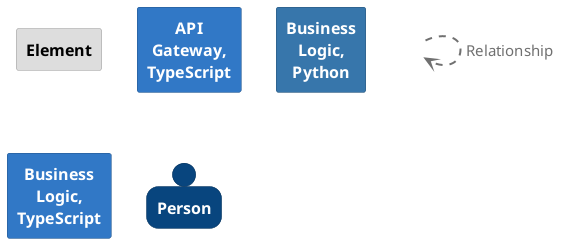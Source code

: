 @startuml
set separator none

skinparam {
  shadowing false
  arrowFontSize 15
  defaultTextAlignment center
  wrapWidth 100
  maxMessageSize 100
}
hide stereotype

skinparam rectangle<<_transparent>> {
  BorderColor transparent
  BackgroundColor transparent
  FontColor transparent
}

skinparam rectangle<<1>> {
  BackgroundColor #dddddd
  FontColor #000000
  BorderColor #9a9a9a
}
rectangle "==Element" <<1>>

skinparam rectangle<<2>> {
  BackgroundColor #3178c6
  FontColor #ffffff
  BorderColor #22548a
}
rectangle "==API Gateway, TypeScript" <<2>>

skinparam rectangle<<3>> {
  BackgroundColor #3776ab
  FontColor #ffffff
  BorderColor #265277
}
rectangle "==Business Logic, Python" <<3>>

skinparam rectangle<<4>> {
  BackgroundColor #3178c6
  FontColor #ffffff
  BorderColor #22548a
}
rectangle "==Business Logic, TypeScript" <<4>>

skinparam person<<5>> {
  BackgroundColor #08457e
  FontColor #ffffff
  BorderColor #053058
}
person "==Person" <<5>>

rectangle "." <<_transparent>> as 6
6 .[#707070,thickness=2].> 6 : "<color:#707070>Relationship"


@enduml
